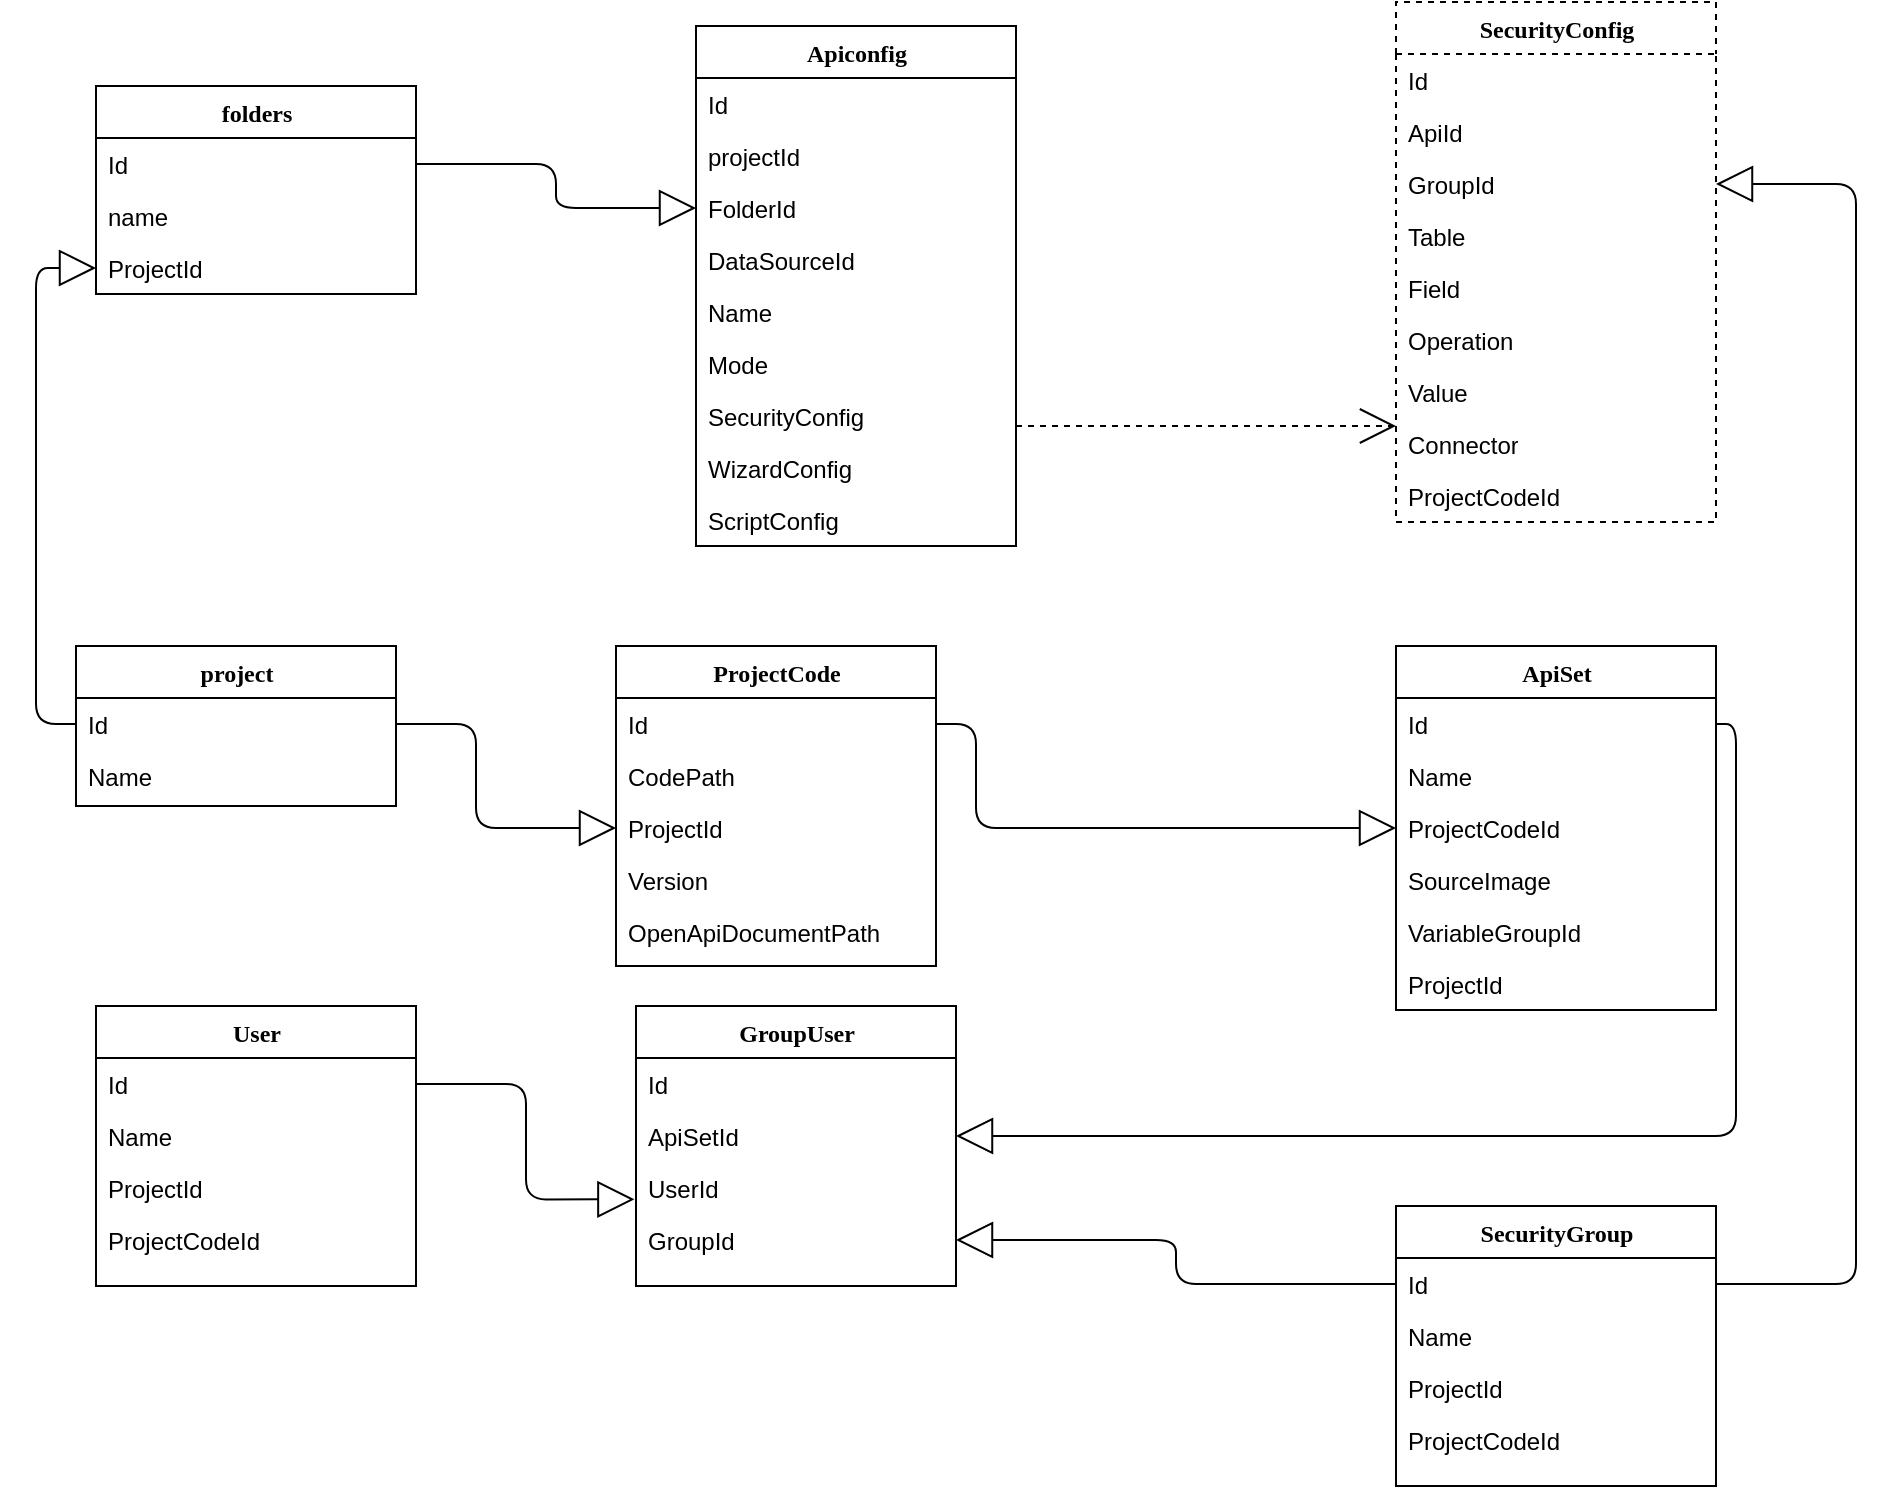 <mxfile version="15.5.9" type="github">
  <diagram name="Page-1" id="9f46799a-70d6-7492-0946-bef42562c5a5">
    <mxGraphModel dx="1422" dy="924" grid="1" gridSize="10" guides="1" tooltips="1" connect="1" arrows="1" fold="1" page="1" pageScale="1" pageWidth="1100" pageHeight="850" background="none" math="0" shadow="0">
      <root>
        <mxCell id="0" />
        <mxCell id="1" parent="0" />
        <mxCell id="78961159f06e98e8-17" value="project" style="swimlane;html=1;fontStyle=1;align=center;verticalAlign=top;childLayout=stackLayout;horizontal=1;startSize=26;horizontalStack=0;resizeParent=1;resizeLast=0;collapsible=1;marginBottom=0;swimlaneFillColor=#ffffff;rounded=0;shadow=0;comic=0;labelBackgroundColor=none;strokeWidth=1;fillColor=none;fontFamily=Verdana;fontSize=12" parent="1" vertex="1">
          <mxGeometry x="140" y="360" width="160" height="80" as="geometry" />
        </mxCell>
        <mxCell id="78961159f06e98e8-21" value="Id" style="text;html=1;strokeColor=none;fillColor=none;align=left;verticalAlign=top;spacingLeft=4;spacingRight=4;whiteSpace=wrap;overflow=hidden;rotatable=0;points=[[0,0.5],[1,0.5]];portConstraint=eastwest;" parent="78961159f06e98e8-17" vertex="1">
          <mxGeometry y="26" width="160" height="26" as="geometry" />
        </mxCell>
        <mxCell id="78961159f06e98e8-23" value="Name" style="text;html=1;strokeColor=none;fillColor=none;align=left;verticalAlign=top;spacingLeft=4;spacingRight=4;whiteSpace=wrap;overflow=hidden;rotatable=0;points=[[0,0.5],[1,0.5]];portConstraint=eastwest;" parent="78961159f06e98e8-17" vertex="1">
          <mxGeometry y="52" width="160" height="26" as="geometry" />
        </mxCell>
        <mxCell id="78961159f06e98e8-30" value="Apiconfig" style="swimlane;html=1;fontStyle=1;align=center;verticalAlign=top;childLayout=stackLayout;horizontal=1;startSize=26;horizontalStack=0;resizeParent=1;resizeLast=0;collapsible=1;marginBottom=0;swimlaneFillColor=#ffffff;rounded=0;shadow=0;comic=0;labelBackgroundColor=none;strokeWidth=1;fillColor=none;fontFamily=Verdana;fontSize=12" parent="1" vertex="1">
          <mxGeometry x="450" y="50" width="160" height="260" as="geometry" />
        </mxCell>
        <mxCell id="78961159f06e98e8-31" value="Id" style="text;html=1;strokeColor=none;fillColor=none;align=left;verticalAlign=top;spacingLeft=4;spacingRight=4;whiteSpace=wrap;overflow=hidden;rotatable=0;points=[[0,0.5],[1,0.5]];portConstraint=eastwest;" parent="78961159f06e98e8-30" vertex="1">
          <mxGeometry y="26" width="160" height="26" as="geometry" />
        </mxCell>
        <mxCell id="78961159f06e98e8-32" value="projectId" style="text;html=1;strokeColor=none;fillColor=none;align=left;verticalAlign=top;spacingLeft=4;spacingRight=4;whiteSpace=wrap;overflow=hidden;rotatable=0;points=[[0,0.5],[1,0.5]];portConstraint=eastwest;" parent="78961159f06e98e8-30" vertex="1">
          <mxGeometry y="52" width="160" height="26" as="geometry" />
        </mxCell>
        <mxCell id="78961159f06e98e8-33" value="FolderId" style="text;html=1;strokeColor=none;fillColor=none;align=left;verticalAlign=top;spacingLeft=4;spacingRight=4;whiteSpace=wrap;overflow=hidden;rotatable=0;points=[[0,0.5],[1,0.5]];portConstraint=eastwest;" parent="78961159f06e98e8-30" vertex="1">
          <mxGeometry y="78" width="160" height="26" as="geometry" />
        </mxCell>
        <mxCell id="78961159f06e98e8-34" value="DataSourceId" style="text;html=1;strokeColor=none;fillColor=none;align=left;verticalAlign=top;spacingLeft=4;spacingRight=4;whiteSpace=wrap;overflow=hidden;rotatable=0;points=[[0,0.5],[1,0.5]];portConstraint=eastwest;" parent="78961159f06e98e8-30" vertex="1">
          <mxGeometry y="104" width="160" height="26" as="geometry" />
        </mxCell>
        <mxCell id="78961159f06e98e8-36" value="Name" style="text;html=1;strokeColor=none;fillColor=none;align=left;verticalAlign=top;spacingLeft=4;spacingRight=4;whiteSpace=wrap;overflow=hidden;rotatable=0;points=[[0,0.5],[1,0.5]];portConstraint=eastwest;" parent="78961159f06e98e8-30" vertex="1">
          <mxGeometry y="130" width="160" height="26" as="geometry" />
        </mxCell>
        <mxCell id="78961159f06e98e8-37" value="Mode" style="text;html=1;strokeColor=none;fillColor=none;align=left;verticalAlign=top;spacingLeft=4;spacingRight=4;whiteSpace=wrap;overflow=hidden;rotatable=0;points=[[0,0.5],[1,0.5]];portConstraint=eastwest;" parent="78961159f06e98e8-30" vertex="1">
          <mxGeometry y="156" width="160" height="26" as="geometry" />
        </mxCell>
        <mxCell id="8G0xPwMBGLFCwwI0SUMD-27" value="SecurityConfig" style="text;html=1;strokeColor=none;fillColor=none;align=left;verticalAlign=top;spacingLeft=4;spacingRight=4;whiteSpace=wrap;overflow=hidden;rotatable=0;points=[[0,0.5],[1,0.5]];portConstraint=eastwest;" vertex="1" parent="78961159f06e98e8-30">
          <mxGeometry y="182" width="160" height="26" as="geometry" />
        </mxCell>
        <mxCell id="8G0xPwMBGLFCwwI0SUMD-13" value="WizardConfig" style="text;html=1;strokeColor=none;fillColor=none;align=left;verticalAlign=top;spacingLeft=4;spacingRight=4;whiteSpace=wrap;overflow=hidden;rotatable=0;points=[[0,0.5],[1,0.5]];portConstraint=eastwest;" vertex="1" parent="78961159f06e98e8-30">
          <mxGeometry y="208" width="160" height="26" as="geometry" />
        </mxCell>
        <mxCell id="8G0xPwMBGLFCwwI0SUMD-14" value="ScriptConfig" style="text;html=1;strokeColor=none;fillColor=none;align=left;verticalAlign=top;spacingLeft=4;spacingRight=4;whiteSpace=wrap;overflow=hidden;rotatable=0;points=[[0,0.5],[1,0.5]];portConstraint=eastwest;" vertex="1" parent="78961159f06e98e8-30">
          <mxGeometry y="234" width="160" height="26" as="geometry" />
        </mxCell>
        <mxCell id="78961159f06e98e8-43" value="SecurityConfig" style="swimlane;html=1;fontStyle=1;align=center;verticalAlign=top;childLayout=stackLayout;horizontal=1;startSize=26;horizontalStack=0;resizeParent=1;resizeLast=0;collapsible=1;marginBottom=0;swimlaneFillColor=#ffffff;rounded=0;shadow=0;comic=0;labelBackgroundColor=none;strokeWidth=1;fillColor=none;fontFamily=Verdana;fontSize=12;dashed=1;" parent="1" vertex="1">
          <mxGeometry x="800" y="38" width="160" height="260" as="geometry" />
        </mxCell>
        <mxCell id="78961159f06e98e8-44" value="Id" style="text;html=1;strokeColor=none;fillColor=none;align=left;verticalAlign=top;spacingLeft=4;spacingRight=4;whiteSpace=wrap;overflow=hidden;rotatable=0;points=[[0,0.5],[1,0.5]];portConstraint=eastwest;" parent="78961159f06e98e8-43" vertex="1">
          <mxGeometry y="26" width="160" height="26" as="geometry" />
        </mxCell>
        <mxCell id="78961159f06e98e8-45" value="ApiId" style="text;html=1;strokeColor=none;fillColor=none;align=left;verticalAlign=top;spacingLeft=4;spacingRight=4;whiteSpace=wrap;overflow=hidden;rotatable=0;points=[[0,0.5],[1,0.5]];portConstraint=eastwest;" parent="78961159f06e98e8-43" vertex="1">
          <mxGeometry y="52" width="160" height="26" as="geometry" />
        </mxCell>
        <mxCell id="78961159f06e98e8-49" value="GroupId" style="text;html=1;strokeColor=none;fillColor=none;align=left;verticalAlign=top;spacingLeft=4;spacingRight=4;whiteSpace=wrap;overflow=hidden;rotatable=0;points=[[0,0.5],[1,0.5]];portConstraint=eastwest;" parent="78961159f06e98e8-43" vertex="1">
          <mxGeometry y="78" width="160" height="26" as="geometry" />
        </mxCell>
        <mxCell id="78961159f06e98e8-50" value="Table" style="text;html=1;strokeColor=none;fillColor=none;align=left;verticalAlign=top;spacingLeft=4;spacingRight=4;whiteSpace=wrap;overflow=hidden;rotatable=0;points=[[0,0.5],[1,0.5]];portConstraint=eastwest;" parent="78961159f06e98e8-43" vertex="1">
          <mxGeometry y="104" width="160" height="26" as="geometry" />
        </mxCell>
        <mxCell id="8G0xPwMBGLFCwwI0SUMD-16" value="Field" style="text;html=1;strokeColor=none;fillColor=none;align=left;verticalAlign=top;spacingLeft=4;spacingRight=4;whiteSpace=wrap;overflow=hidden;rotatable=0;points=[[0,0.5],[1,0.5]];portConstraint=eastwest;" vertex="1" parent="78961159f06e98e8-43">
          <mxGeometry y="130" width="160" height="26" as="geometry" />
        </mxCell>
        <mxCell id="8G0xPwMBGLFCwwI0SUMD-15" value="Operation" style="text;html=1;strokeColor=none;fillColor=none;align=left;verticalAlign=top;spacingLeft=4;spacingRight=4;whiteSpace=wrap;overflow=hidden;rotatable=0;points=[[0,0.5],[1,0.5]];portConstraint=eastwest;" vertex="1" parent="78961159f06e98e8-43">
          <mxGeometry y="156" width="160" height="26" as="geometry" />
        </mxCell>
        <mxCell id="8G0xPwMBGLFCwwI0SUMD-17" value="Value" style="text;html=1;strokeColor=none;fillColor=none;align=left;verticalAlign=top;spacingLeft=4;spacingRight=4;whiteSpace=wrap;overflow=hidden;rotatable=0;points=[[0,0.5],[1,0.5]];portConstraint=eastwest;" vertex="1" parent="78961159f06e98e8-43">
          <mxGeometry y="182" width="160" height="26" as="geometry" />
        </mxCell>
        <mxCell id="8G0xPwMBGLFCwwI0SUMD-18" value="Connector" style="text;html=1;strokeColor=none;fillColor=none;align=left;verticalAlign=top;spacingLeft=4;spacingRight=4;whiteSpace=wrap;overflow=hidden;rotatable=0;points=[[0,0.5],[1,0.5]];portConstraint=eastwest;" vertex="1" parent="78961159f06e98e8-43">
          <mxGeometry y="208" width="160" height="26" as="geometry" />
        </mxCell>
        <mxCell id="8G0xPwMBGLFCwwI0SUMD-47" value="ProjectCodeId" style="text;html=1;strokeColor=none;fillColor=none;align=left;verticalAlign=top;spacingLeft=4;spacingRight=4;whiteSpace=wrap;overflow=hidden;rotatable=0;points=[[0,0.5],[1,0.5]];portConstraint=eastwest;" vertex="1" parent="78961159f06e98e8-43">
          <mxGeometry y="234" width="160" height="26" as="geometry" />
        </mxCell>
        <mxCell id="78961159f06e98e8-129" style="edgeStyle=elbowEdgeStyle;html=1;labelBackgroundColor=none;startFill=0;startSize=8;endArrow=open;endFill=0;endSize=16;fontFamily=Verdana;fontSize=12;elbow=vertical;dashed=1;entryX=0;entryY=0.154;entryDx=0;entryDy=0;entryPerimeter=0;" parent="1" target="8G0xPwMBGLFCwwI0SUMD-18" edge="1">
          <mxGeometry relative="1" as="geometry">
            <mxPoint x="610" y="250" as="sourcePoint" />
            <mxPoint x="800" y="233" as="targetPoint" />
            <Array as="points">
              <mxPoint x="700" y="250" />
            </Array>
          </mxGeometry>
        </mxCell>
        <mxCell id="78961159f06e98e8-56" value="ProjectCode" style="swimlane;html=1;fontStyle=1;align=center;verticalAlign=top;childLayout=stackLayout;horizontal=1;startSize=26;horizontalStack=0;resizeParent=1;resizeLast=0;collapsible=1;marginBottom=0;swimlaneFillColor=#ffffff;rounded=0;shadow=0;comic=0;labelBackgroundColor=none;strokeWidth=1;fillColor=none;fontFamily=Verdana;fontSize=12" parent="1" vertex="1">
          <mxGeometry x="410" y="360" width="160" height="160" as="geometry" />
        </mxCell>
        <mxCell id="78961159f06e98e8-57" value="Id" style="text;html=1;strokeColor=none;fillColor=none;align=left;verticalAlign=top;spacingLeft=4;spacingRight=4;whiteSpace=wrap;overflow=hidden;rotatable=0;points=[[0,0.5],[1,0.5]];portConstraint=eastwest;" parent="78961159f06e98e8-56" vertex="1">
          <mxGeometry y="26" width="160" height="26" as="geometry" />
        </mxCell>
        <mxCell id="78961159f06e98e8-59" value="CodePath" style="text;html=1;strokeColor=none;fillColor=none;align=left;verticalAlign=top;spacingLeft=4;spacingRight=4;whiteSpace=wrap;overflow=hidden;rotatable=0;points=[[0,0.5],[1,0.5]];portConstraint=eastwest;" parent="78961159f06e98e8-56" vertex="1">
          <mxGeometry y="52" width="160" height="26" as="geometry" />
        </mxCell>
        <mxCell id="78961159f06e98e8-58" value="ProjectId" style="text;html=1;strokeColor=none;fillColor=none;align=left;verticalAlign=top;spacingLeft=4;spacingRight=4;whiteSpace=wrap;overflow=hidden;rotatable=0;points=[[0,0.5],[1,0.5]];portConstraint=eastwest;" parent="78961159f06e98e8-56" vertex="1">
          <mxGeometry y="78" width="160" height="26" as="geometry" />
        </mxCell>
        <mxCell id="78961159f06e98e8-60" value="Version" style="text;html=1;strokeColor=none;fillColor=none;align=left;verticalAlign=top;spacingLeft=4;spacingRight=4;whiteSpace=wrap;overflow=hidden;rotatable=0;points=[[0,0.5],[1,0.5]];portConstraint=eastwest;" parent="78961159f06e98e8-56" vertex="1">
          <mxGeometry y="104" width="160" height="26" as="geometry" />
        </mxCell>
        <mxCell id="78961159f06e98e8-61" value="OpenApiDocumentPath" style="text;html=1;strokeColor=none;fillColor=none;align=left;verticalAlign=top;spacingLeft=4;spacingRight=4;whiteSpace=wrap;overflow=hidden;rotatable=0;points=[[0,0.5],[1,0.5]];portConstraint=eastwest;" parent="78961159f06e98e8-56" vertex="1">
          <mxGeometry y="130" width="160" height="26" as="geometry" />
        </mxCell>
        <mxCell id="78961159f06e98e8-69" value="SecurityGroup" style="swimlane;html=1;fontStyle=1;align=center;verticalAlign=top;childLayout=stackLayout;horizontal=1;startSize=26;horizontalStack=0;resizeParent=1;resizeLast=0;collapsible=1;marginBottom=0;swimlaneFillColor=#ffffff;rounded=0;shadow=0;comic=0;labelBackgroundColor=none;strokeWidth=1;fillColor=none;fontFamily=Verdana;fontSize=12" parent="1" vertex="1">
          <mxGeometry x="800" y="640" width="160" height="140" as="geometry" />
        </mxCell>
        <mxCell id="78961159f06e98e8-70" value="Id" style="text;html=1;strokeColor=none;fillColor=none;align=left;verticalAlign=top;spacingLeft=4;spacingRight=4;whiteSpace=wrap;overflow=hidden;rotatable=0;points=[[0,0.5],[1,0.5]];portConstraint=eastwest;" parent="78961159f06e98e8-69" vertex="1">
          <mxGeometry y="26" width="160" height="26" as="geometry" />
        </mxCell>
        <mxCell id="78961159f06e98e8-71" value="Name" style="text;html=1;strokeColor=none;fillColor=none;align=left;verticalAlign=top;spacingLeft=4;spacingRight=4;whiteSpace=wrap;overflow=hidden;rotatable=0;points=[[0,0.5],[1,0.5]];portConstraint=eastwest;" parent="78961159f06e98e8-69" vertex="1">
          <mxGeometry y="52" width="160" height="26" as="geometry" />
        </mxCell>
        <mxCell id="78961159f06e98e8-72" value="ProjectId" style="text;html=1;strokeColor=none;fillColor=none;align=left;verticalAlign=top;spacingLeft=4;spacingRight=4;whiteSpace=wrap;overflow=hidden;rotatable=0;points=[[0,0.5],[1,0.5]];portConstraint=eastwest;" parent="78961159f06e98e8-69" vertex="1">
          <mxGeometry y="78" width="160" height="26" as="geometry" />
        </mxCell>
        <mxCell id="78961159f06e98e8-74" value="ProjectCodeId" style="text;html=1;strokeColor=none;fillColor=none;align=left;verticalAlign=top;spacingLeft=4;spacingRight=4;whiteSpace=wrap;overflow=hidden;rotatable=0;points=[[0,0.5],[1,0.5]];portConstraint=eastwest;" parent="78961159f06e98e8-69" vertex="1">
          <mxGeometry y="104" width="160" height="26" as="geometry" />
        </mxCell>
        <mxCell id="8G0xPwMBGLFCwwI0SUMD-1" value="folders" style="swimlane;html=1;fontStyle=1;align=center;verticalAlign=top;childLayout=stackLayout;horizontal=1;startSize=26;horizontalStack=0;resizeParent=1;resizeLast=0;collapsible=1;marginBottom=0;swimlaneFillColor=#ffffff;rounded=0;shadow=0;comic=0;labelBackgroundColor=none;strokeWidth=1;fillColor=none;fontFamily=Verdana;fontSize=12" vertex="1" parent="1">
          <mxGeometry x="150" y="80" width="160" height="104" as="geometry" />
        </mxCell>
        <mxCell id="8G0xPwMBGLFCwwI0SUMD-2" value="Id" style="text;html=1;strokeColor=none;fillColor=none;align=left;verticalAlign=top;spacingLeft=4;spacingRight=4;whiteSpace=wrap;overflow=hidden;rotatable=0;points=[[0,0.5],[1,0.5]];portConstraint=eastwest;" vertex="1" parent="8G0xPwMBGLFCwwI0SUMD-1">
          <mxGeometry y="26" width="160" height="26" as="geometry" />
        </mxCell>
        <mxCell id="8G0xPwMBGLFCwwI0SUMD-41" value="name" style="text;html=1;strokeColor=none;fillColor=none;align=left;verticalAlign=top;spacingLeft=4;spacingRight=4;whiteSpace=wrap;overflow=hidden;rotatable=0;points=[[0,0.5],[1,0.5]];portConstraint=eastwest;" vertex="1" parent="8G0xPwMBGLFCwwI0SUMD-1">
          <mxGeometry y="52" width="160" height="26" as="geometry" />
        </mxCell>
        <mxCell id="8G0xPwMBGLFCwwI0SUMD-3" value="ProjectId" style="text;html=1;strokeColor=none;fillColor=none;align=left;verticalAlign=top;spacingLeft=4;spacingRight=4;whiteSpace=wrap;overflow=hidden;rotatable=0;points=[[0,0.5],[1,0.5]];portConstraint=eastwest;" vertex="1" parent="8G0xPwMBGLFCwwI0SUMD-1">
          <mxGeometry y="78" width="160" height="26" as="geometry" />
        </mxCell>
        <mxCell id="8G0xPwMBGLFCwwI0SUMD-19" value="ApiSet" style="swimlane;html=1;fontStyle=1;align=center;verticalAlign=top;childLayout=stackLayout;horizontal=1;startSize=26;horizontalStack=0;resizeParent=1;resizeLast=0;collapsible=1;marginBottom=0;swimlaneFillColor=#ffffff;rounded=0;shadow=0;comic=0;labelBackgroundColor=none;strokeWidth=1;fillColor=none;fontFamily=Verdana;fontSize=12" vertex="1" parent="1">
          <mxGeometry x="800" y="360" width="160" height="182" as="geometry" />
        </mxCell>
        <mxCell id="8G0xPwMBGLFCwwI0SUMD-20" value="Id" style="text;html=1;strokeColor=none;fillColor=none;align=left;verticalAlign=top;spacingLeft=4;spacingRight=4;whiteSpace=wrap;overflow=hidden;rotatable=0;points=[[0,0.5],[1,0.5]];portConstraint=eastwest;" vertex="1" parent="8G0xPwMBGLFCwwI0SUMD-19">
          <mxGeometry y="26" width="160" height="26" as="geometry" />
        </mxCell>
        <mxCell id="8G0xPwMBGLFCwwI0SUMD-21" value="Name" style="text;html=1;strokeColor=none;fillColor=none;align=left;verticalAlign=top;spacingLeft=4;spacingRight=4;whiteSpace=wrap;overflow=hidden;rotatable=0;points=[[0,0.5],[1,0.5]];portConstraint=eastwest;" vertex="1" parent="8G0xPwMBGLFCwwI0SUMD-19">
          <mxGeometry y="52" width="160" height="26" as="geometry" />
        </mxCell>
        <mxCell id="8G0xPwMBGLFCwwI0SUMD-22" value="ProjectCodeId" style="text;html=1;strokeColor=none;fillColor=none;align=left;verticalAlign=top;spacingLeft=4;spacingRight=4;whiteSpace=wrap;overflow=hidden;rotatable=0;points=[[0,0.5],[1,0.5]];portConstraint=eastwest;" vertex="1" parent="8G0xPwMBGLFCwwI0SUMD-19">
          <mxGeometry y="78" width="160" height="26" as="geometry" />
        </mxCell>
        <mxCell id="8G0xPwMBGLFCwwI0SUMD-23" value="SourceImage" style="text;html=1;strokeColor=none;fillColor=none;align=left;verticalAlign=top;spacingLeft=4;spacingRight=4;whiteSpace=wrap;overflow=hidden;rotatable=0;points=[[0,0.5],[1,0.5]];portConstraint=eastwest;" vertex="1" parent="8G0xPwMBGLFCwwI0SUMD-19">
          <mxGeometry y="104" width="160" height="26" as="geometry" />
        </mxCell>
        <mxCell id="8G0xPwMBGLFCwwI0SUMD-24" value="VariableGroupId" style="text;html=1;strokeColor=none;fillColor=none;align=left;verticalAlign=top;spacingLeft=4;spacingRight=4;whiteSpace=wrap;overflow=hidden;rotatable=0;points=[[0,0.5],[1,0.5]];portConstraint=eastwest;" vertex="1" parent="8G0xPwMBGLFCwwI0SUMD-19">
          <mxGeometry y="130" width="160" height="26" as="geometry" />
        </mxCell>
        <mxCell id="8G0xPwMBGLFCwwI0SUMD-25" value="ProjectId" style="text;html=1;strokeColor=none;fillColor=none;align=left;verticalAlign=top;spacingLeft=4;spacingRight=4;whiteSpace=wrap;overflow=hidden;rotatable=0;points=[[0,0.5],[1,0.5]];portConstraint=eastwest;" vertex="1" parent="8G0xPwMBGLFCwwI0SUMD-19">
          <mxGeometry y="156" width="160" height="26" as="geometry" />
        </mxCell>
        <mxCell id="8G0xPwMBGLFCwwI0SUMD-28" value="User" style="swimlane;html=1;fontStyle=1;align=center;verticalAlign=top;childLayout=stackLayout;horizontal=1;startSize=26;horizontalStack=0;resizeParent=1;resizeLast=0;collapsible=1;marginBottom=0;swimlaneFillColor=#ffffff;rounded=0;shadow=0;comic=0;labelBackgroundColor=none;strokeWidth=1;fillColor=none;fontFamily=Verdana;fontSize=12" vertex="1" parent="1">
          <mxGeometry x="150" y="540" width="160" height="140" as="geometry" />
        </mxCell>
        <mxCell id="8G0xPwMBGLFCwwI0SUMD-29" value="Id" style="text;html=1;strokeColor=none;fillColor=none;align=left;verticalAlign=top;spacingLeft=4;spacingRight=4;whiteSpace=wrap;overflow=hidden;rotatable=0;points=[[0,0.5],[1,0.5]];portConstraint=eastwest;" vertex="1" parent="8G0xPwMBGLFCwwI0SUMD-28">
          <mxGeometry y="26" width="160" height="26" as="geometry" />
        </mxCell>
        <mxCell id="8G0xPwMBGLFCwwI0SUMD-30" value="Name" style="text;html=1;strokeColor=none;fillColor=none;align=left;verticalAlign=top;spacingLeft=4;spacingRight=4;whiteSpace=wrap;overflow=hidden;rotatable=0;points=[[0,0.5],[1,0.5]];portConstraint=eastwest;" vertex="1" parent="8G0xPwMBGLFCwwI0SUMD-28">
          <mxGeometry y="52" width="160" height="26" as="geometry" />
        </mxCell>
        <mxCell id="8G0xPwMBGLFCwwI0SUMD-31" value="ProjectId" style="text;html=1;strokeColor=none;fillColor=none;align=left;verticalAlign=top;spacingLeft=4;spacingRight=4;whiteSpace=wrap;overflow=hidden;rotatable=0;points=[[0,0.5],[1,0.5]];portConstraint=eastwest;" vertex="1" parent="8G0xPwMBGLFCwwI0SUMD-28">
          <mxGeometry y="78" width="160" height="26" as="geometry" />
        </mxCell>
        <mxCell id="8G0xPwMBGLFCwwI0SUMD-32" value="ProjectCodeId" style="text;html=1;strokeColor=none;fillColor=none;align=left;verticalAlign=top;spacingLeft=4;spacingRight=4;whiteSpace=wrap;overflow=hidden;rotatable=0;points=[[0,0.5],[1,0.5]];portConstraint=eastwest;" vertex="1" parent="8G0xPwMBGLFCwwI0SUMD-28">
          <mxGeometry y="104" width="160" height="26" as="geometry" />
        </mxCell>
        <mxCell id="8G0xPwMBGLFCwwI0SUMD-33" value="GroupUser" style="swimlane;html=1;fontStyle=1;align=center;verticalAlign=top;childLayout=stackLayout;horizontal=1;startSize=26;horizontalStack=0;resizeParent=1;resizeLast=0;collapsible=1;marginBottom=0;swimlaneFillColor=#ffffff;rounded=0;shadow=0;comic=0;labelBackgroundColor=none;strokeWidth=1;fillColor=none;fontFamily=Verdana;fontSize=12" vertex="1" parent="1">
          <mxGeometry x="420" y="540" width="160" height="140" as="geometry" />
        </mxCell>
        <mxCell id="8G0xPwMBGLFCwwI0SUMD-34" value="Id" style="text;html=1;strokeColor=none;fillColor=none;align=left;verticalAlign=top;spacingLeft=4;spacingRight=4;whiteSpace=wrap;overflow=hidden;rotatable=0;points=[[0,0.5],[1,0.5]];portConstraint=eastwest;" vertex="1" parent="8G0xPwMBGLFCwwI0SUMD-33">
          <mxGeometry y="26" width="160" height="26" as="geometry" />
        </mxCell>
        <mxCell id="8G0xPwMBGLFCwwI0SUMD-37" value="ApiSetId" style="text;html=1;strokeColor=none;fillColor=none;align=left;verticalAlign=top;spacingLeft=4;spacingRight=4;whiteSpace=wrap;overflow=hidden;rotatable=0;points=[[0,0.5],[1,0.5]];portConstraint=eastwest;" vertex="1" parent="8G0xPwMBGLFCwwI0SUMD-33">
          <mxGeometry y="52" width="160" height="26" as="geometry" />
        </mxCell>
        <mxCell id="8G0xPwMBGLFCwwI0SUMD-36" value="UserId" style="text;html=1;strokeColor=none;fillColor=none;align=left;verticalAlign=top;spacingLeft=4;spacingRight=4;whiteSpace=wrap;overflow=hidden;rotatable=0;points=[[0,0.5],[1,0.5]];portConstraint=eastwest;" vertex="1" parent="8G0xPwMBGLFCwwI0SUMD-33">
          <mxGeometry y="78" width="160" height="26" as="geometry" />
        </mxCell>
        <mxCell id="8G0xPwMBGLFCwwI0SUMD-35" value="GroupId" style="text;html=1;strokeColor=none;fillColor=none;align=left;verticalAlign=top;spacingLeft=4;spacingRight=4;whiteSpace=wrap;overflow=hidden;rotatable=0;points=[[0,0.5],[1,0.5]];portConstraint=eastwest;" vertex="1" parent="8G0xPwMBGLFCwwI0SUMD-33">
          <mxGeometry y="104" width="160" height="26" as="geometry" />
        </mxCell>
        <mxCell id="8G0xPwMBGLFCwwI0SUMD-38" style="edgeStyle=orthogonalEdgeStyle;html=1;labelBackgroundColor=none;startFill=0;startSize=8;endArrow=block;endFill=0;endSize=16;fontFamily=Verdana;fontSize=12;exitX=0;exitY=0.5;exitDx=0;exitDy=0;entryX=1;entryY=0.5;entryDx=0;entryDy=0;" edge="1" parent="1" source="78961159f06e98e8-70" target="8G0xPwMBGLFCwwI0SUMD-35">
          <mxGeometry relative="1" as="geometry">
            <mxPoint x="425" y="346" as="sourcePoint" />
            <mxPoint x="315" y="346" as="targetPoint" />
          </mxGeometry>
        </mxCell>
        <mxCell id="8G0xPwMBGLFCwwI0SUMD-39" style="edgeStyle=orthogonalEdgeStyle;html=1;labelBackgroundColor=none;startFill=0;startSize=8;endArrow=block;endFill=0;endSize=16;fontFamily=Verdana;fontSize=12;entryX=-0.005;entryY=0.718;entryDx=0;entryDy=0;entryPerimeter=0;" edge="1" parent="1" source="8G0xPwMBGLFCwwI0SUMD-29" target="8G0xPwMBGLFCwwI0SUMD-36">
          <mxGeometry relative="1" as="geometry">
            <mxPoint x="450" y="806" as="sourcePoint" />
            <mxPoint x="340" y="806" as="targetPoint" />
          </mxGeometry>
        </mxCell>
        <mxCell id="8G0xPwMBGLFCwwI0SUMD-40" style="edgeStyle=orthogonalEdgeStyle;html=1;labelBackgroundColor=none;startFill=0;startSize=8;endArrow=block;endFill=0;endSize=16;fontFamily=Verdana;fontSize=12;exitX=1;exitY=0.5;exitDx=0;exitDy=0;entryX=1;entryY=0.5;entryDx=0;entryDy=0;" edge="1" parent="1" source="8G0xPwMBGLFCwwI0SUMD-20" target="8G0xPwMBGLFCwwI0SUMD-37">
          <mxGeometry relative="1" as="geometry">
            <mxPoint x="710" y="550.004" as="sourcePoint" />
            <mxPoint x="770.8" y="738.33" as="targetPoint" />
          </mxGeometry>
        </mxCell>
        <mxCell id="8G0xPwMBGLFCwwI0SUMD-42" style="edgeStyle=orthogonalEdgeStyle;html=1;labelBackgroundColor=none;startFill=0;startSize=8;endArrow=block;endFill=0;endSize=16;fontFamily=Verdana;fontSize=12;exitX=0;exitY=0.5;exitDx=0;exitDy=0;entryX=0;entryY=0.5;entryDx=0;entryDy=0;" edge="1" parent="1" source="78961159f06e98e8-21" target="8G0xPwMBGLFCwwI0SUMD-3">
          <mxGeometry relative="1" as="geometry">
            <mxPoint x="190.0" y="151.674" as="sourcePoint" />
            <mxPoint x="260.8" y="140" as="targetPoint" />
            <Array as="points">
              <mxPoint x="120" y="399" />
              <mxPoint x="120" y="171" />
            </Array>
          </mxGeometry>
        </mxCell>
        <mxCell id="8G0xPwMBGLFCwwI0SUMD-43" style="edgeStyle=orthogonalEdgeStyle;html=1;labelBackgroundColor=none;startFill=0;startSize=8;endArrow=block;endFill=0;endSize=16;fontFamily=Verdana;fontSize=12;exitX=1;exitY=0.5;exitDx=0;exitDy=0;entryX=0;entryY=0.5;entryDx=0;entryDy=0;" edge="1" parent="1" source="8G0xPwMBGLFCwwI0SUMD-2" target="78961159f06e98e8-33">
          <mxGeometry relative="1" as="geometry">
            <mxPoint x="230" y="89" as="sourcePoint" />
            <mxPoint x="300" y="141" as="targetPoint" />
          </mxGeometry>
        </mxCell>
        <mxCell id="8G0xPwMBGLFCwwI0SUMD-44" style="edgeStyle=orthogonalEdgeStyle;html=1;labelBackgroundColor=none;startFill=0;startSize=8;endArrow=block;endFill=0;endSize=16;fontFamily=Verdana;fontSize=12;exitX=1;exitY=0.5;exitDx=0;exitDy=0;entryX=0;entryY=0.5;entryDx=0;entryDy=0;" edge="1" parent="1" source="78961159f06e98e8-57" target="8G0xPwMBGLFCwwI0SUMD-22">
          <mxGeometry relative="1" as="geometry">
            <mxPoint x="800" y="410" as="sourcePoint" />
            <mxPoint x="680" y="431" as="targetPoint" />
            <Array as="points">
              <mxPoint x="590" y="399" />
              <mxPoint x="590" y="451" />
            </Array>
          </mxGeometry>
        </mxCell>
        <mxCell id="8G0xPwMBGLFCwwI0SUMD-45" style="edgeStyle=orthogonalEdgeStyle;html=1;labelBackgroundColor=none;startFill=0;startSize=8;endArrow=block;endFill=0;endSize=16;fontFamily=Verdana;fontSize=12;entryX=0;entryY=0.5;entryDx=0;entryDy=0;exitX=1;exitY=0.5;exitDx=0;exitDy=0;" edge="1" parent="1" source="78961159f06e98e8-21" target="78961159f06e98e8-58">
          <mxGeometry relative="1" as="geometry">
            <mxPoint x="230" y="359" as="sourcePoint" />
            <mxPoint x="320" y="400" as="targetPoint" />
            <Array as="points">
              <mxPoint x="340" y="399" />
              <mxPoint x="340" y="451" />
            </Array>
          </mxGeometry>
        </mxCell>
        <mxCell id="8G0xPwMBGLFCwwI0SUMD-46" style="edgeStyle=orthogonalEdgeStyle;html=1;labelBackgroundColor=none;startFill=0;startSize=8;endArrow=block;endFill=0;endSize=16;fontFamily=Verdana;fontSize=12;exitX=1;exitY=0.5;exitDx=0;exitDy=0;entryX=1;entryY=0.5;entryDx=0;entryDy=0;" edge="1" parent="1" source="78961159f06e98e8-70" target="78961159f06e98e8-49">
          <mxGeometry relative="1" as="geometry">
            <mxPoint x="800" y="629" as="sourcePoint" />
            <mxPoint x="680" y="657" as="targetPoint" />
            <Array as="points">
              <mxPoint x="1030" y="679" />
              <mxPoint x="1030" y="129" />
            </Array>
          </mxGeometry>
        </mxCell>
      </root>
    </mxGraphModel>
  </diagram>
</mxfile>
